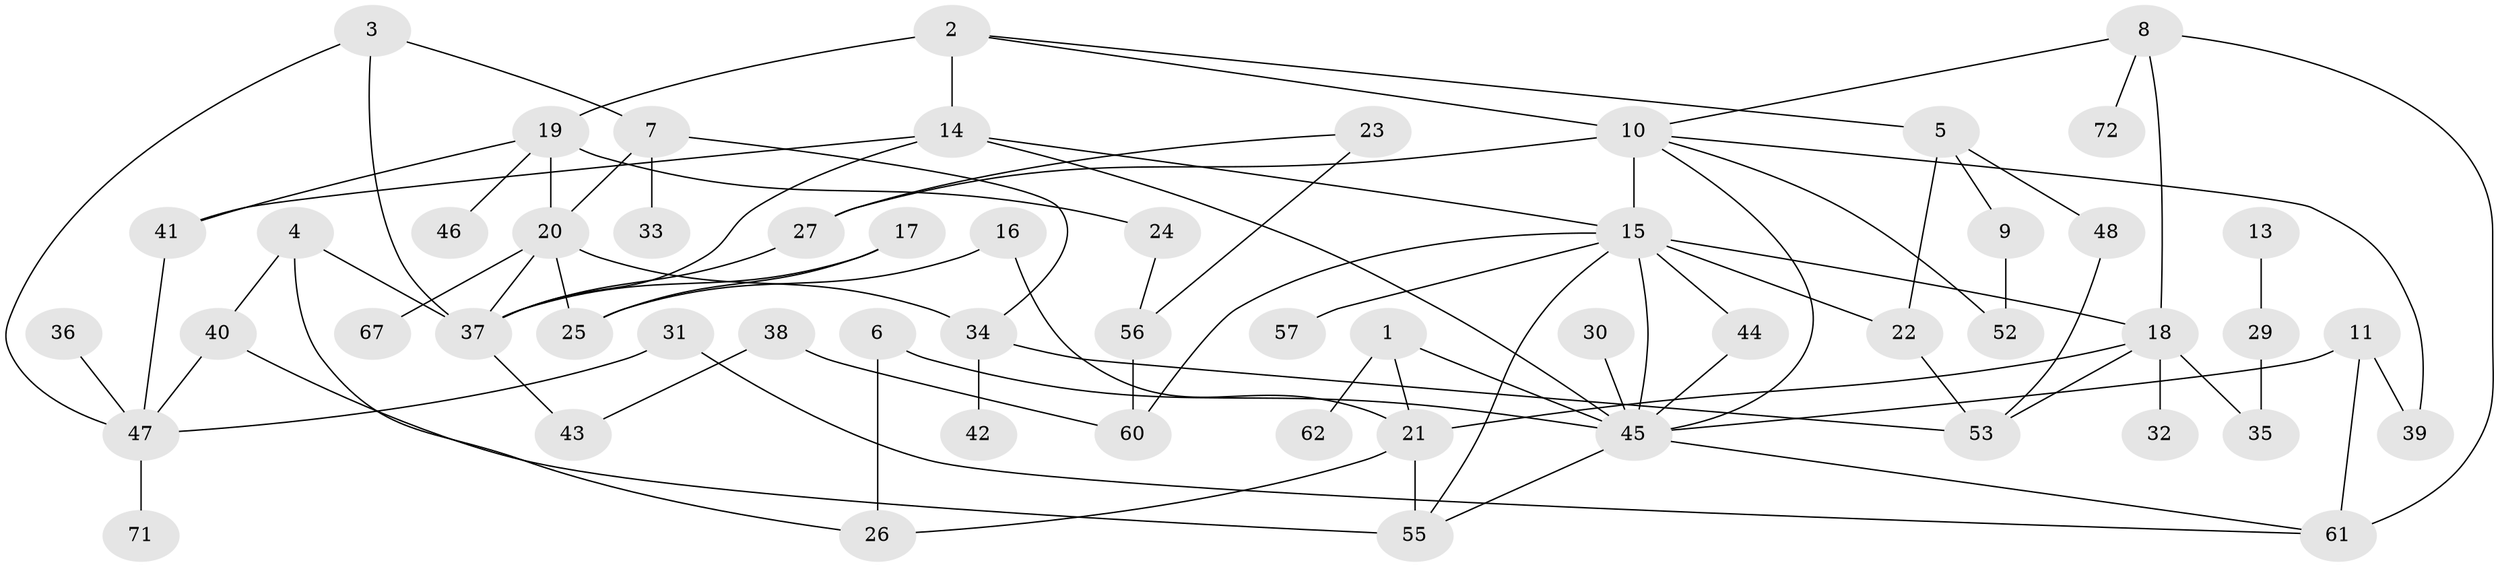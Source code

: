 // original degree distribution, {4: 0.10884353741496598, 3: 0.1836734693877551, 2: 0.23809523809523808, 1: 0.2585034013605442, 5: 0.061224489795918366, 0: 0.11564625850340136, 6: 0.027210884353741496, 8: 0.006802721088435374}
// Generated by graph-tools (version 1.1) at 2025/48/03/04/25 22:48:05]
// undirected, 57 vertices, 88 edges
graph export_dot {
  node [color=gray90,style=filled];
  1;
  2;
  3;
  4;
  5;
  6;
  7;
  8;
  9;
  10;
  11;
  13;
  14;
  15;
  16;
  17;
  18;
  19;
  20;
  21;
  22;
  23;
  24;
  25;
  26;
  27;
  29;
  30;
  31;
  32;
  33;
  34;
  35;
  36;
  37;
  38;
  39;
  40;
  41;
  42;
  43;
  44;
  45;
  46;
  47;
  48;
  52;
  53;
  55;
  56;
  57;
  60;
  61;
  62;
  67;
  71;
  72;
  1 -- 21 [weight=1.0];
  1 -- 45 [weight=1.0];
  1 -- 62 [weight=1.0];
  2 -- 5 [weight=1.0];
  2 -- 10 [weight=1.0];
  2 -- 14 [weight=1.0];
  2 -- 19 [weight=2.0];
  3 -- 7 [weight=1.0];
  3 -- 37 [weight=1.0];
  3 -- 47 [weight=1.0];
  4 -- 26 [weight=1.0];
  4 -- 37 [weight=2.0];
  4 -- 40 [weight=1.0];
  5 -- 9 [weight=1.0];
  5 -- 22 [weight=1.0];
  5 -- 48 [weight=1.0];
  6 -- 26 [weight=1.0];
  6 -- 45 [weight=1.0];
  7 -- 20 [weight=1.0];
  7 -- 33 [weight=1.0];
  7 -- 34 [weight=1.0];
  8 -- 10 [weight=1.0];
  8 -- 18 [weight=1.0];
  8 -- 61 [weight=1.0];
  8 -- 72 [weight=1.0];
  9 -- 52 [weight=2.0];
  10 -- 15 [weight=1.0];
  10 -- 27 [weight=3.0];
  10 -- 39 [weight=1.0];
  10 -- 45 [weight=1.0];
  10 -- 52 [weight=1.0];
  11 -- 39 [weight=1.0];
  11 -- 45 [weight=1.0];
  11 -- 61 [weight=2.0];
  13 -- 29 [weight=1.0];
  14 -- 15 [weight=1.0];
  14 -- 37 [weight=1.0];
  14 -- 41 [weight=1.0];
  14 -- 45 [weight=1.0];
  15 -- 18 [weight=2.0];
  15 -- 22 [weight=1.0];
  15 -- 44 [weight=1.0];
  15 -- 45 [weight=1.0];
  15 -- 55 [weight=1.0];
  15 -- 57 [weight=2.0];
  15 -- 60 [weight=1.0];
  16 -- 21 [weight=1.0];
  16 -- 25 [weight=1.0];
  17 -- 25 [weight=2.0];
  17 -- 37 [weight=1.0];
  18 -- 21 [weight=1.0];
  18 -- 32 [weight=1.0];
  18 -- 35 [weight=1.0];
  18 -- 53 [weight=1.0];
  19 -- 20 [weight=1.0];
  19 -- 24 [weight=1.0];
  19 -- 41 [weight=1.0];
  19 -- 46 [weight=1.0];
  20 -- 25 [weight=1.0];
  20 -- 34 [weight=1.0];
  20 -- 37 [weight=1.0];
  20 -- 67 [weight=1.0];
  21 -- 26 [weight=1.0];
  21 -- 55 [weight=4.0];
  22 -- 53 [weight=1.0];
  23 -- 27 [weight=1.0];
  23 -- 56 [weight=1.0];
  24 -- 56 [weight=1.0];
  27 -- 37 [weight=1.0];
  29 -- 35 [weight=1.0];
  30 -- 45 [weight=1.0];
  31 -- 47 [weight=1.0];
  31 -- 61 [weight=1.0];
  34 -- 42 [weight=1.0];
  34 -- 53 [weight=1.0];
  36 -- 47 [weight=1.0];
  37 -- 43 [weight=1.0];
  38 -- 43 [weight=1.0];
  38 -- 60 [weight=1.0];
  40 -- 47 [weight=1.0];
  40 -- 55 [weight=1.0];
  41 -- 47 [weight=2.0];
  44 -- 45 [weight=1.0];
  45 -- 55 [weight=1.0];
  45 -- 61 [weight=1.0];
  47 -- 71 [weight=1.0];
  48 -- 53 [weight=1.0];
  56 -- 60 [weight=1.0];
}
